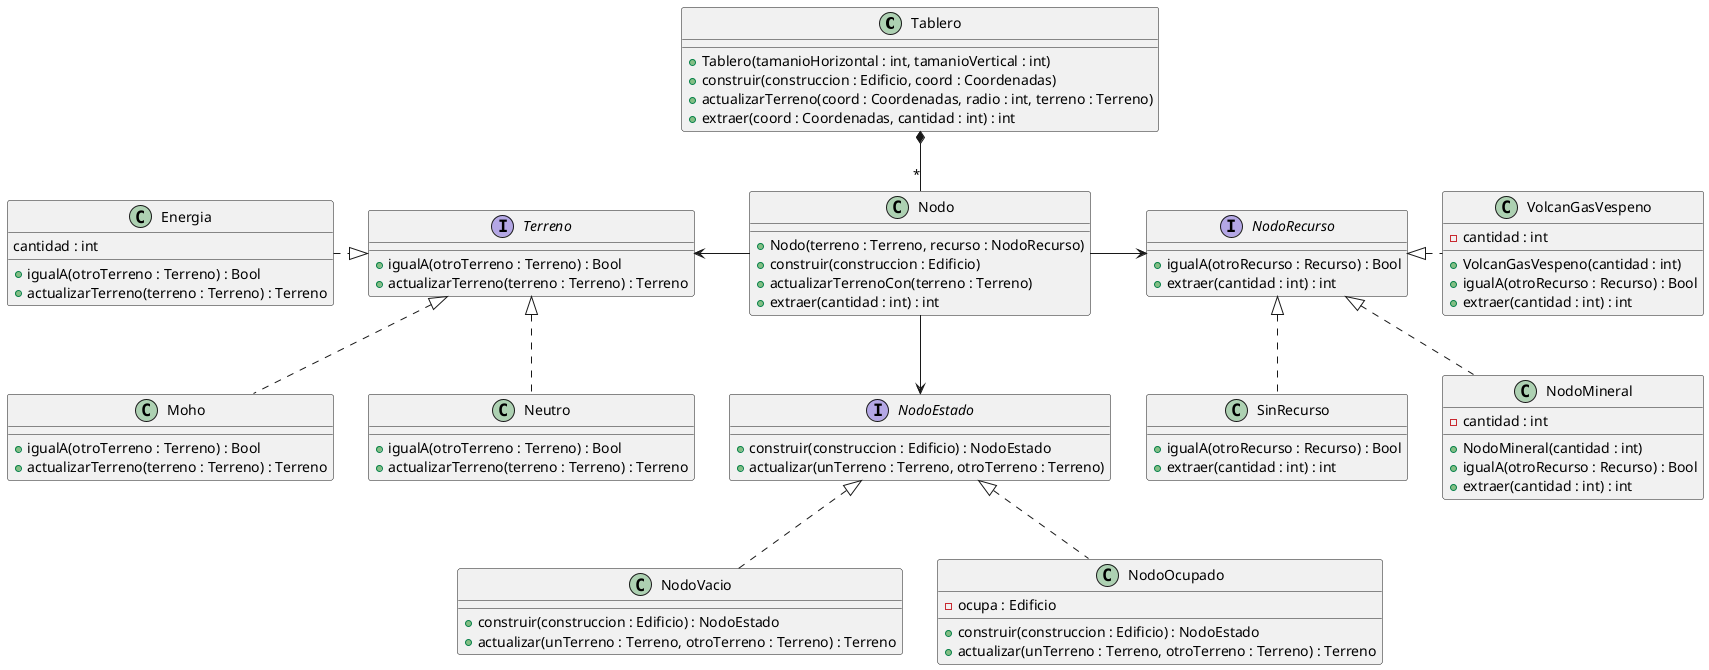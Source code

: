 @startuml

class Tablero {
    + Tablero(tamanioHorizontal : int, tamanioVertical : int)
    + construir(construccion : Edificio, coord : Coordenadas)
    + actualizarTerreno(coord : Coordenadas, radio : int, terreno : Terreno)
    + extraer(coord : Coordenadas, cantidad : int) : int
}

class Nodo {
    + Nodo(terreno : Terreno, recurso : NodoRecurso)
    + construir(construccion : Edificio)
    + actualizarTerrenoCon(terreno : Terreno)
    + extraer(cantidad : int) : int
}

interface NodoEstado {
    + construir(construccion : Edificio) : NodoEstado
    + actualizar(unTerreno : Terreno, otroTerreno : Terreno)
}
class NodoVacio {
    + construir(construccion : Edificio) : NodoEstado
    + actualizar(unTerreno : Terreno, otroTerreno : Terreno) : Terreno
}
class NodoOcupado {
    - ocupa : Edificio
    + construir(construccion : Edificio) : NodoEstado
    + actualizar(unTerreno : Terreno, otroTerreno : Terreno) : Terreno
}

interface Terreno {
    + igualA(otroTerreno : Terreno) : Bool
    + actualizarTerreno(terreno : Terreno) : Terreno
}
class Energia {
    cantidad : int
    + igualA(otroTerreno : Terreno) : Bool
    + actualizarTerreno(terreno : Terreno) : Terreno
}
class Moho {
    + igualA(otroTerreno : Terreno) : Bool
    + actualizarTerreno(terreno : Terreno) : Terreno
}
class Neutro {
    + igualA(otroTerreno : Terreno) : Bool
    + actualizarTerreno(terreno : Terreno) : Terreno
}

interface NodoRecurso {
    + igualA(otroRecurso : Recurso) : Bool
    + extraer(cantidad : int) : int
}
class SinRecurso {
    + igualA(otroRecurso : Recurso) : Bool
    + extraer(cantidad : int) : int
}
class NodoMineral {
    - cantidad : int
    + NodoMineral(cantidad : int)
    + igualA(otroRecurso : Recurso) : Bool
    + extraer(cantidad : int) : int
}
class VolcanGasVespeno {
    - cantidad : int
    + VolcanGasVespeno(cantidad : int)
    + igualA(otroRecurso : Recurso) : Bool
    + extraer(cantidad : int) : int
}

Tablero *-- "*" Nodo

NodoEstado <|.. NodoVacio
NodoEstado <|.. NodoOcupado

Nodo --> NodoEstado
Nodo -left> Terreno
Nodo -right> NodoRecurso

Terreno <|.left. Energia
Terreno <|.. Moho
Terreno <|.. Neutro

NodoRecurso <|.. SinRecurso
NodoRecurso <|.. NodoMineral
NodoRecurso <|.right. VolcanGasVespeno

@enduml